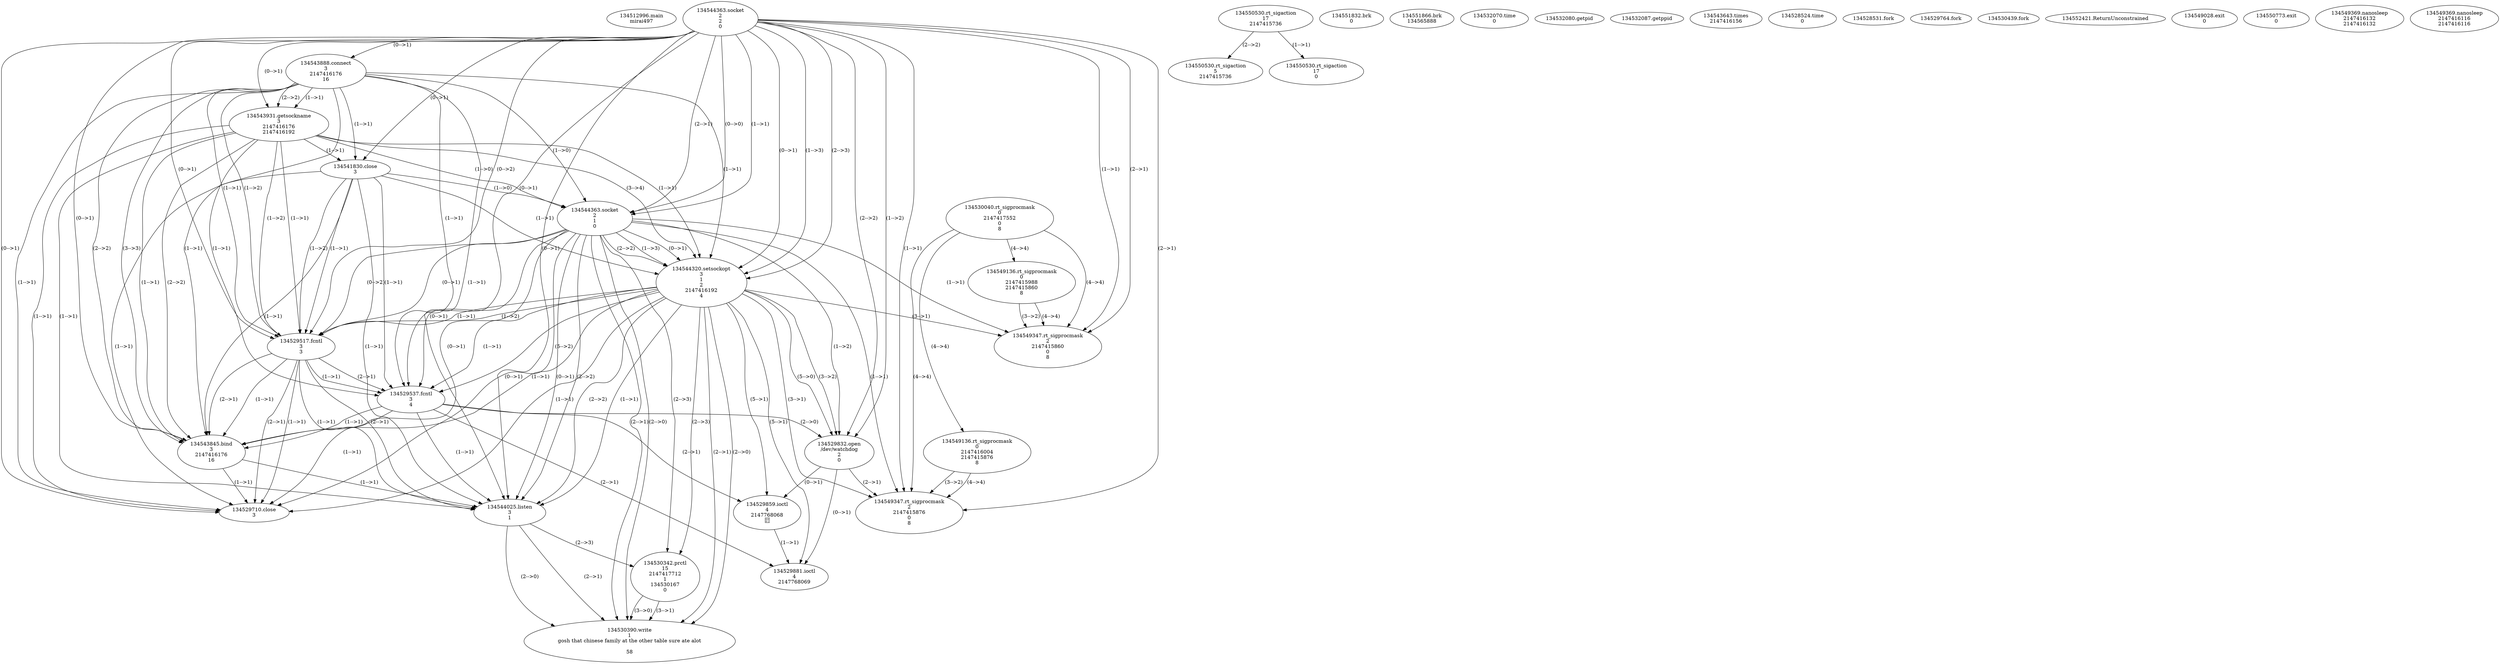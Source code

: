 // Global SCDG with merge call
digraph {
	0 [label="134512996.main
mirai497"]
	1 [label="134530040.rt_sigprocmask
0
2147417552
0
8"]
	2 [label="134550530.rt_sigaction
17
2147415736"]
	3 [label="134550530.rt_sigaction
5
2147415736"]
	2 -> 3 [label="(2-->2)"]
	4 [label="134544363.socket
2
2
0"]
	5 [label="134543888.connect
3
2147416176
16"]
	4 -> 5 [label="(0-->1)"]
	6 [label="134543931.getsockname
3
2147416176
2147416192"]
	4 -> 6 [label="(0-->1)"]
	5 -> 6 [label="(1-->1)"]
	5 -> 6 [label="(2-->2)"]
	7 [label="134541830.close
3"]
	4 -> 7 [label="(0-->1)"]
	5 -> 7 [label="(1-->1)"]
	6 -> 7 [label="(1-->1)"]
	8 [label="134551832.brk
0"]
	9 [label="134551866.brk
134565888"]
	10 [label="134544363.socket
2
1
0"]
	4 -> 10 [label="(1-->1)"]
	4 -> 10 [label="(2-->1)"]
	4 -> 10 [label="(0-->0)"]
	5 -> 10 [label="(1-->0)"]
	6 -> 10 [label="(1-->0)"]
	7 -> 10 [label="(1-->0)"]
	11 [label="134544320.setsockopt
3
1
2
2147416192
4"]
	4 -> 11 [label="(0-->1)"]
	5 -> 11 [label="(1-->1)"]
	6 -> 11 [label="(1-->1)"]
	7 -> 11 [label="(1-->1)"]
	10 -> 11 [label="(0-->1)"]
	10 -> 11 [label="(2-->2)"]
	4 -> 11 [label="(1-->3)"]
	4 -> 11 [label="(2-->3)"]
	10 -> 11 [label="(1-->3)"]
	6 -> 11 [label="(3-->4)"]
	12 [label="134529517.fcntl
3
3"]
	4 -> 12 [label="(0-->1)"]
	5 -> 12 [label="(1-->1)"]
	6 -> 12 [label="(1-->1)"]
	7 -> 12 [label="(1-->1)"]
	10 -> 12 [label="(0-->1)"]
	11 -> 12 [label="(1-->1)"]
	4 -> 12 [label="(0-->2)"]
	5 -> 12 [label="(1-->2)"]
	6 -> 12 [label="(1-->2)"]
	7 -> 12 [label="(1-->2)"]
	10 -> 12 [label="(0-->2)"]
	11 -> 12 [label="(1-->2)"]
	13 [label="134529537.fcntl
3
4"]
	4 -> 13 [label="(0-->1)"]
	5 -> 13 [label="(1-->1)"]
	6 -> 13 [label="(1-->1)"]
	7 -> 13 [label="(1-->1)"]
	10 -> 13 [label="(0-->1)"]
	11 -> 13 [label="(1-->1)"]
	12 -> 13 [label="(1-->1)"]
	12 -> 13 [label="(2-->1)"]
	11 -> 13 [label="(5-->2)"]
	14 [label="134543845.bind
3
2147416176
16"]
	4 -> 14 [label="(0-->1)"]
	5 -> 14 [label="(1-->1)"]
	6 -> 14 [label="(1-->1)"]
	7 -> 14 [label="(1-->1)"]
	10 -> 14 [label="(0-->1)"]
	11 -> 14 [label="(1-->1)"]
	12 -> 14 [label="(1-->1)"]
	12 -> 14 [label="(2-->1)"]
	13 -> 14 [label="(1-->1)"]
	5 -> 14 [label="(2-->2)"]
	6 -> 14 [label="(2-->2)"]
	5 -> 14 [label="(3-->3)"]
	15 [label="134544025.listen
3
1"]
	4 -> 15 [label="(0-->1)"]
	5 -> 15 [label="(1-->1)"]
	6 -> 15 [label="(1-->1)"]
	7 -> 15 [label="(1-->1)"]
	10 -> 15 [label="(0-->1)"]
	11 -> 15 [label="(1-->1)"]
	12 -> 15 [label="(1-->1)"]
	12 -> 15 [label="(2-->1)"]
	13 -> 15 [label="(1-->1)"]
	14 -> 15 [label="(1-->1)"]
	10 -> 15 [label="(2-->2)"]
	11 -> 15 [label="(2-->2)"]
	16 [label="134532070.time
0"]
	17 [label="134532080.getpid
"]
	18 [label="134532087.getppid
"]
	19 [label="134543643.times
2147416156"]
	20 [label="134530342.prctl
15
2147417712
1
134530167
0"]
	10 -> 20 [label="(2-->3)"]
	11 -> 20 [label="(2-->3)"]
	15 -> 20 [label="(2-->3)"]
	21 [label="134530390.write
1
gosh that chinese family at the other table sure ate alot

58"]
	10 -> 21 [label="(2-->1)"]
	11 -> 21 [label="(2-->1)"]
	15 -> 21 [label="(2-->1)"]
	20 -> 21 [label="(3-->1)"]
	10 -> 21 [label="(2-->0)"]
	11 -> 21 [label="(2-->0)"]
	15 -> 21 [label="(2-->0)"]
	20 -> 21 [label="(3-->0)"]
	22 [label="134528524.time
0"]
	23 [label="134528531.fork
"]
	24 [label="134529764.fork
"]
	25 [label="134530439.fork
"]
	26 [label="134552421.ReturnUnconstrained
"]
	27 [label="134549028.exit
0"]
	28 [label="134550773.exit
0"]
	29 [label="134529832.open
/dev/watchdog
2
0"]
	4 -> 29 [label="(1-->2)"]
	4 -> 29 [label="(2-->2)"]
	10 -> 29 [label="(1-->2)"]
	11 -> 29 [label="(3-->2)"]
	11 -> 29 [label="(5-->0)"]
	13 -> 29 [label="(2-->0)"]
	30 [label="134529859.ioctl
4
2147768068
"]
	11 -> 30 [label="(5-->1)"]
	13 -> 30 [label="(2-->1)"]
	29 -> 30 [label="(0-->1)"]
	31 [label="134529881.ioctl
4
2147768069
"]
	11 -> 31 [label="(5-->1)"]
	13 -> 31 [label="(2-->1)"]
	29 -> 31 [label="(0-->1)"]
	30 -> 31 [label="(1-->1)"]
	32 [label="134549136.rt_sigprocmask
0
2147416004
2147415876
8"]
	1 -> 32 [label="(4-->4)"]
	33 [label="134550530.rt_sigaction
17
0"]
	2 -> 33 [label="(1-->1)"]
	34 [label="134549347.rt_sigprocmask
2
2147415876
0
8"]
	4 -> 34 [label="(1-->1)"]
	4 -> 34 [label="(2-->1)"]
	10 -> 34 [label="(1-->1)"]
	11 -> 34 [label="(3-->1)"]
	29 -> 34 [label="(2-->1)"]
	32 -> 34 [label="(3-->2)"]
	1 -> 34 [label="(4-->4)"]
	32 -> 34 [label="(4-->4)"]
	35 [label="134549369.nanosleep
2147416132
2147416132"]
	36 [label="134549136.rt_sigprocmask
0
2147415988
2147415860
8"]
	1 -> 36 [label="(4-->4)"]
	37 [label="134549347.rt_sigprocmask
2
2147415860
0
8"]
	4 -> 37 [label="(1-->1)"]
	4 -> 37 [label="(2-->1)"]
	10 -> 37 [label="(1-->1)"]
	11 -> 37 [label="(3-->1)"]
	36 -> 37 [label="(3-->2)"]
	1 -> 37 [label="(4-->4)"]
	36 -> 37 [label="(4-->4)"]
	38 [label="134549369.nanosleep
2147416116
2147416116"]
	39 [label="134529710.close
3"]
	4 -> 39 [label="(0-->1)"]
	5 -> 39 [label="(1-->1)"]
	6 -> 39 [label="(1-->1)"]
	7 -> 39 [label="(1-->1)"]
	10 -> 39 [label="(0-->1)"]
	11 -> 39 [label="(1-->1)"]
	12 -> 39 [label="(1-->1)"]
	12 -> 39 [label="(2-->1)"]
	13 -> 39 [label="(1-->1)"]
	14 -> 39 [label="(1-->1)"]
}
